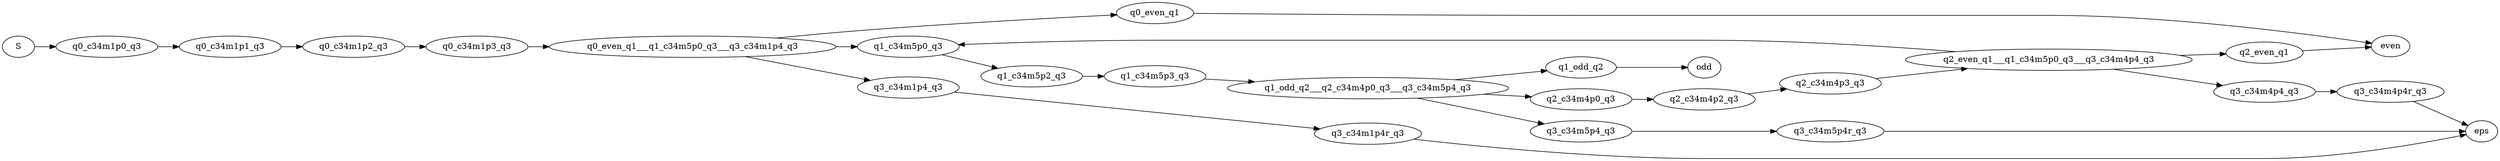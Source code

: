 digraph finite_state_machine {
	rankdir=LR;
																					S -> q0_c34m1p0_q3;
	q0_c34m1p0_q3 -> q0_c34m1p1_q3;
	q0_c34m1p1_q3 -> q0_c34m1p2_q3;
	q0_c34m1p2_q3 -> q0_c34m1p3_q3;
	q0_c34m1p3_q3 -> q0_even_q1___q1_c34m5p0_q3___q3_c34m1p4_q3;
	q0_even_q1 -> even;
	q1_c34m5p0_q3 -> q1_c34m5p2_q3;
	q3_c34m1p4_q3 -> q3_c34m1p4r_q3;
	q1_c34m5p2_q3 -> q1_c34m5p3_q3;
	q3_c34m1p4r_q3 -> eps;
	q1_c34m5p3_q3 -> q1_odd_q2___q2_c34m4p0_q3___q3_c34m5p4_q3;
	q1_odd_q2 -> odd;
	q2_c34m4p0_q3 -> q2_c34m4p2_q3;
	q3_c34m5p4_q3 -> q3_c34m5p4r_q3;
	q2_c34m4p2_q3 -> q2_c34m4p3_q3;
	q3_c34m5p4r_q3 -> eps;
	q2_c34m4p3_q3 -> q2_even_q1___q1_c34m5p0_q3___q3_c34m4p4_q3;
	q2_even_q1 -> even;
	q3_c34m4p4_q3 -> q3_c34m4p4r_q3;
	q3_c34m4p4r_q3 -> eps;
	q0_even_q1___q1_c34m5p0_q3___q3_c34m1p4_q3 -> q0_even_q1;
	q0_even_q1___q1_c34m5p0_q3___q3_c34m1p4_q3 -> q1_c34m5p0_q3;
	q0_even_q1___q1_c34m5p0_q3___q3_c34m1p4_q3 -> q3_c34m1p4_q3;
	q1_odd_q2___q2_c34m4p0_q3___q3_c34m5p4_q3 -> q1_odd_q2;
	q1_odd_q2___q2_c34m4p0_q3___q3_c34m5p4_q3 -> q2_c34m4p0_q3;
	q1_odd_q2___q2_c34m4p0_q3___q3_c34m5p4_q3 -> q3_c34m5p4_q3;
	q2_even_q1___q1_c34m5p0_q3___q3_c34m4p4_q3 -> q2_even_q1;
	q2_even_q1___q1_c34m5p0_q3___q3_c34m4p4_q3 -> q1_c34m5p0_q3;
	q2_even_q1___q1_c34m5p0_q3___q3_c34m4p4_q3 -> q3_c34m4p4_q3;
}